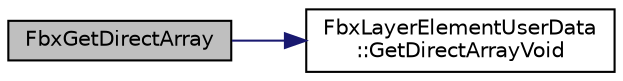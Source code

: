 digraph "FbxGetDirectArray"
{
  edge [fontname="Helvetica",fontsize="10",labelfontname="Helvetica",labelfontsize="10"];
  node [fontname="Helvetica",fontsize="10",shape=record];
  rankdir="LR";
  Node3 [label="FbxGetDirectArray",height=0.2,width=0.4,color="black", fillcolor="grey75", style="filled", fontcolor="black"];
  Node3 -> Node4 [color="midnightblue",fontsize="10",style="solid",fontname="Helvetica"];
  Node4 [label="FbxLayerElementUserData\l::GetDirectArrayVoid",height=0.2,width=0.4,color="black", fillcolor="white", style="filled",URL="$class_fbx_layer_element_user_data.html#a8e1bfcb6d75d16a53275f69b1636d737"];
}
